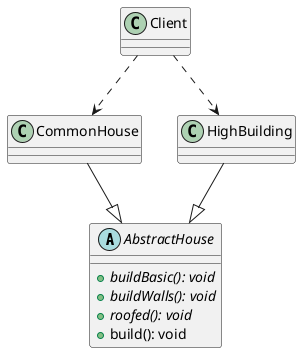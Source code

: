 @startuml
'https://plantuml.com/class-diagram

abstract class AbstractHouse {
    + {abstract} buildBasic(): void
    + {abstract} buildWalls(): void
    + {abstract} roofed(): void
    + build(): void
}

CommonHouse --|> AbstractHouse
HighBuilding --|> AbstractHouse

Client ..> CommonHouse
Client ..> HighBuilding

@enduml